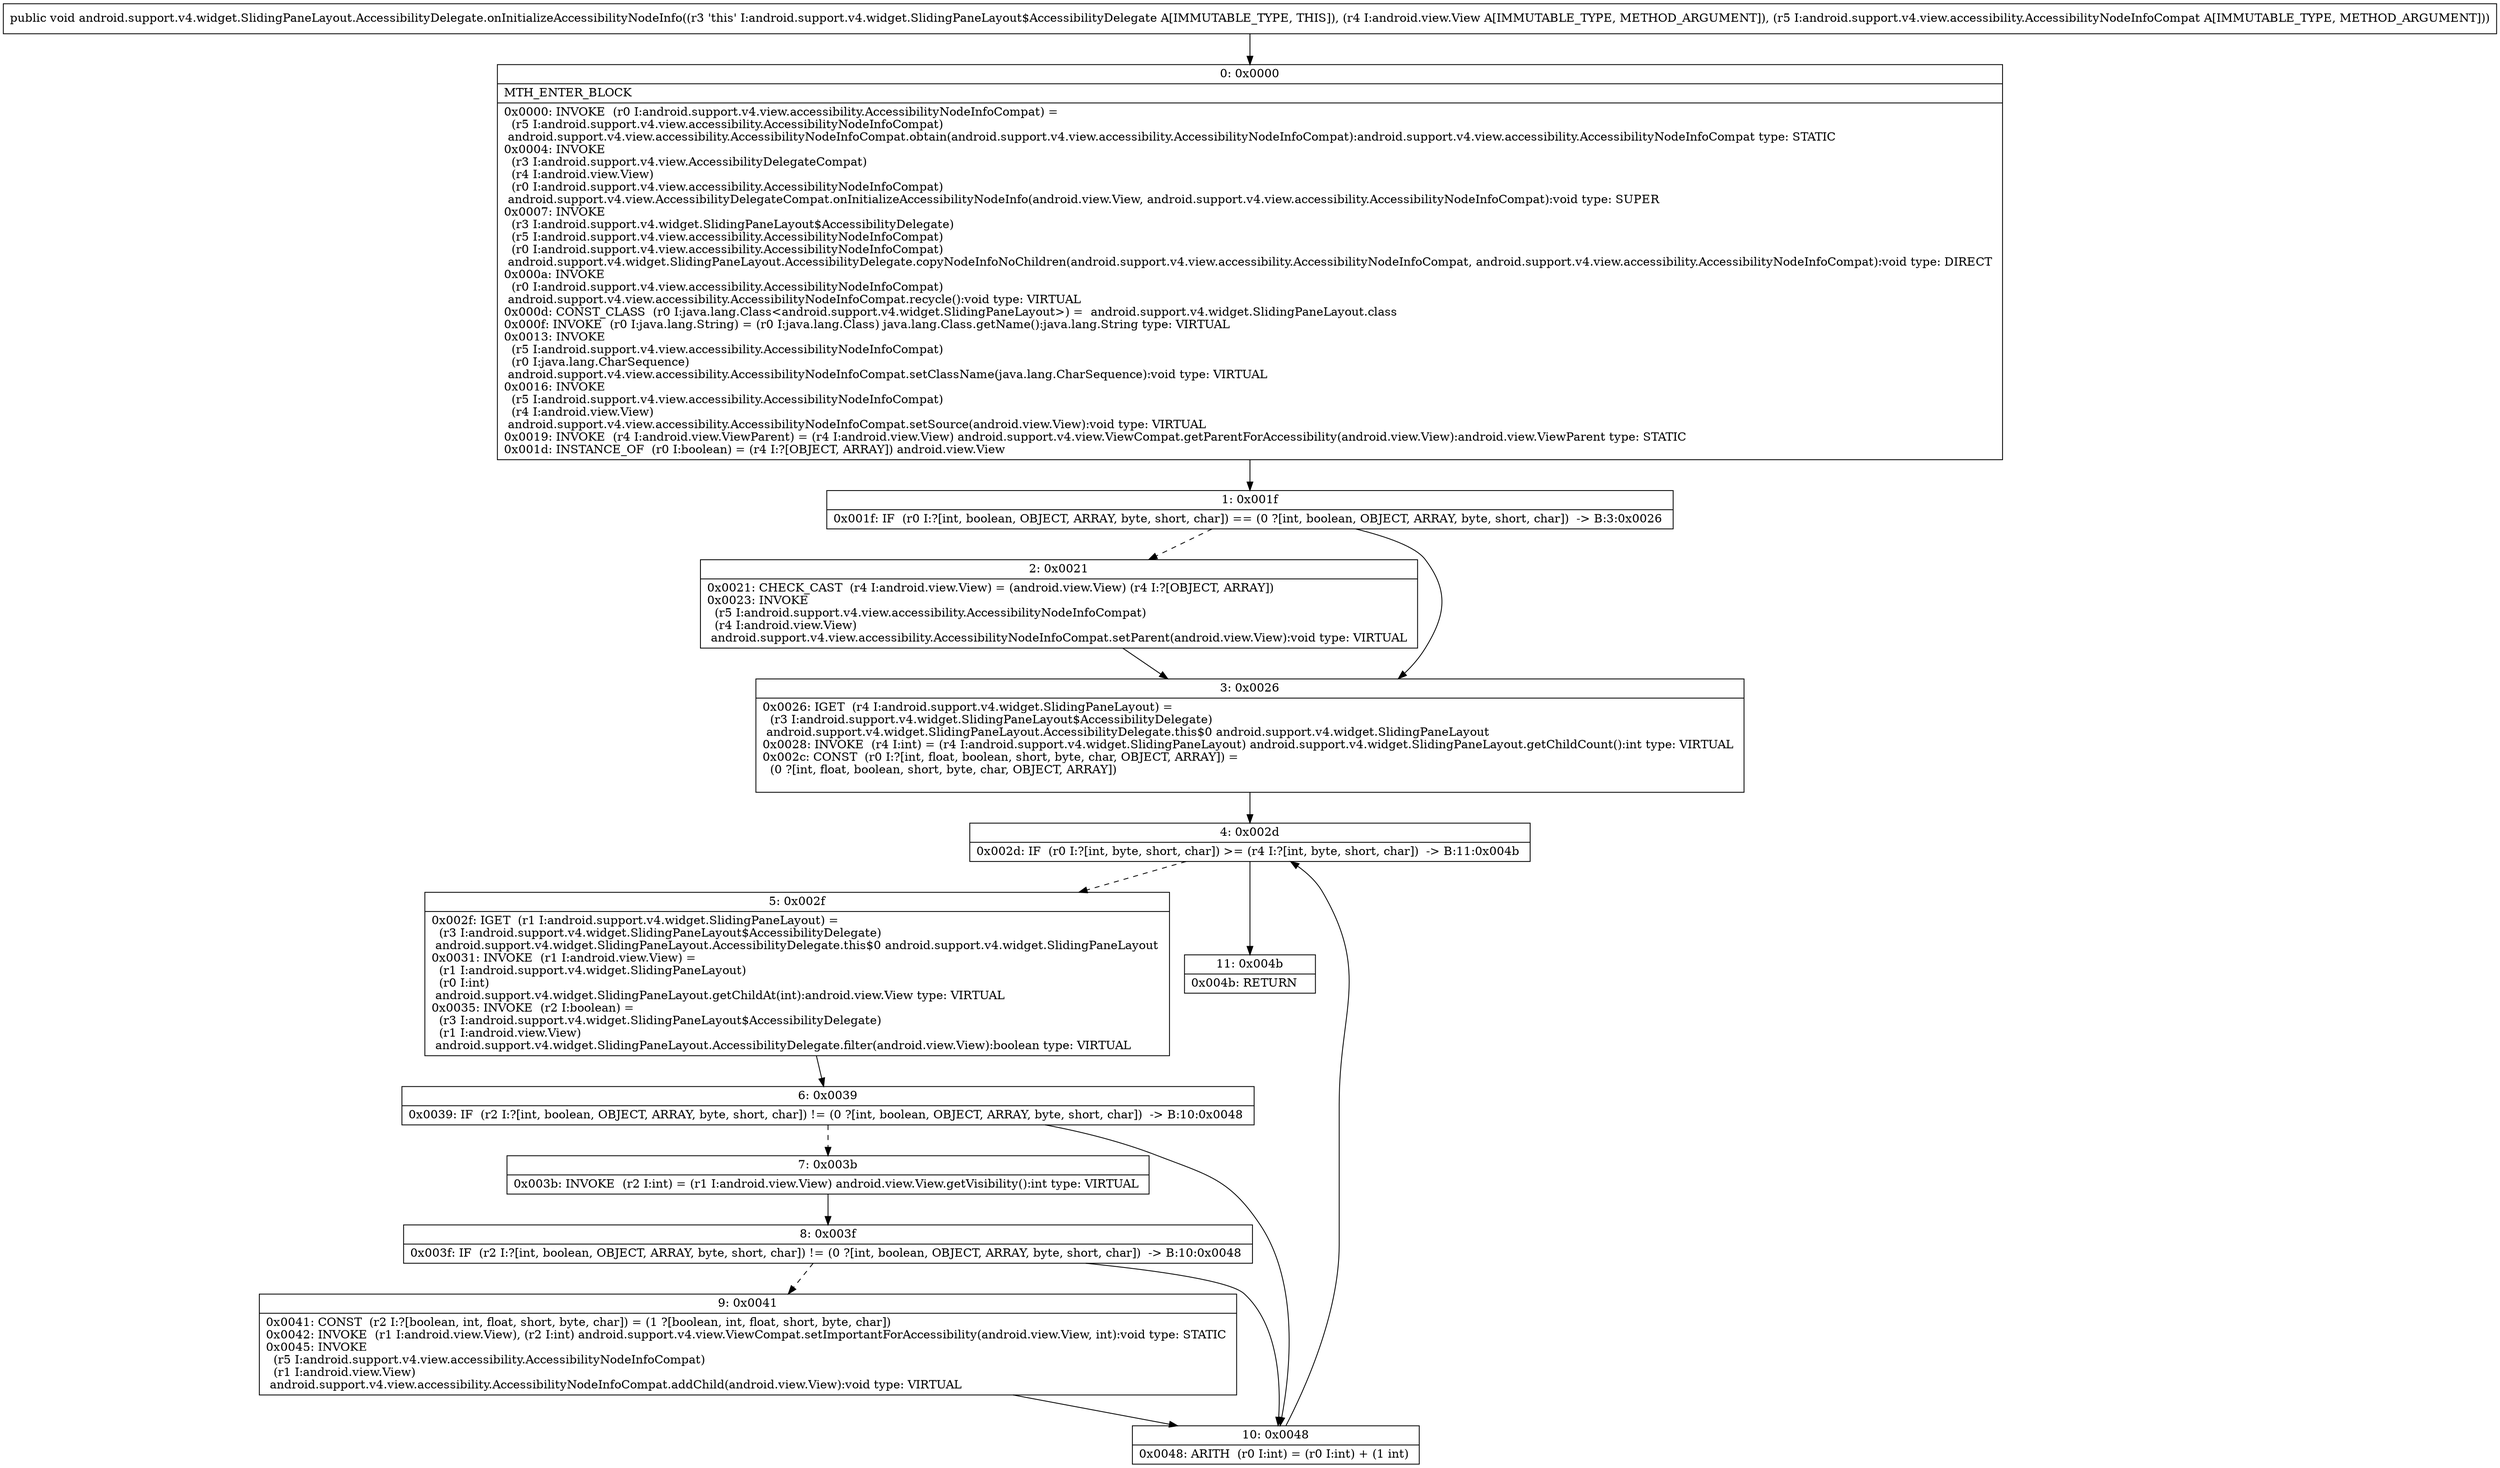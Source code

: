 digraph "CFG forandroid.support.v4.widget.SlidingPaneLayout.AccessibilityDelegate.onInitializeAccessibilityNodeInfo(Landroid\/view\/View;Landroid\/support\/v4\/view\/accessibility\/AccessibilityNodeInfoCompat;)V" {
Node_0 [shape=record,label="{0\:\ 0x0000|MTH_ENTER_BLOCK\l|0x0000: INVOKE  (r0 I:android.support.v4.view.accessibility.AccessibilityNodeInfoCompat) = \l  (r5 I:android.support.v4.view.accessibility.AccessibilityNodeInfoCompat)\l android.support.v4.view.accessibility.AccessibilityNodeInfoCompat.obtain(android.support.v4.view.accessibility.AccessibilityNodeInfoCompat):android.support.v4.view.accessibility.AccessibilityNodeInfoCompat type: STATIC \l0x0004: INVOKE  \l  (r3 I:android.support.v4.view.AccessibilityDelegateCompat)\l  (r4 I:android.view.View)\l  (r0 I:android.support.v4.view.accessibility.AccessibilityNodeInfoCompat)\l android.support.v4.view.AccessibilityDelegateCompat.onInitializeAccessibilityNodeInfo(android.view.View, android.support.v4.view.accessibility.AccessibilityNodeInfoCompat):void type: SUPER \l0x0007: INVOKE  \l  (r3 I:android.support.v4.widget.SlidingPaneLayout$AccessibilityDelegate)\l  (r5 I:android.support.v4.view.accessibility.AccessibilityNodeInfoCompat)\l  (r0 I:android.support.v4.view.accessibility.AccessibilityNodeInfoCompat)\l android.support.v4.widget.SlidingPaneLayout.AccessibilityDelegate.copyNodeInfoNoChildren(android.support.v4.view.accessibility.AccessibilityNodeInfoCompat, android.support.v4.view.accessibility.AccessibilityNodeInfoCompat):void type: DIRECT \l0x000a: INVOKE  \l  (r0 I:android.support.v4.view.accessibility.AccessibilityNodeInfoCompat)\l android.support.v4.view.accessibility.AccessibilityNodeInfoCompat.recycle():void type: VIRTUAL \l0x000d: CONST_CLASS  (r0 I:java.lang.Class\<android.support.v4.widget.SlidingPaneLayout\>) =  android.support.v4.widget.SlidingPaneLayout.class \l0x000f: INVOKE  (r0 I:java.lang.String) = (r0 I:java.lang.Class) java.lang.Class.getName():java.lang.String type: VIRTUAL \l0x0013: INVOKE  \l  (r5 I:android.support.v4.view.accessibility.AccessibilityNodeInfoCompat)\l  (r0 I:java.lang.CharSequence)\l android.support.v4.view.accessibility.AccessibilityNodeInfoCompat.setClassName(java.lang.CharSequence):void type: VIRTUAL \l0x0016: INVOKE  \l  (r5 I:android.support.v4.view.accessibility.AccessibilityNodeInfoCompat)\l  (r4 I:android.view.View)\l android.support.v4.view.accessibility.AccessibilityNodeInfoCompat.setSource(android.view.View):void type: VIRTUAL \l0x0019: INVOKE  (r4 I:android.view.ViewParent) = (r4 I:android.view.View) android.support.v4.view.ViewCompat.getParentForAccessibility(android.view.View):android.view.ViewParent type: STATIC \l0x001d: INSTANCE_OF  (r0 I:boolean) = (r4 I:?[OBJECT, ARRAY]) android.view.View \l}"];
Node_1 [shape=record,label="{1\:\ 0x001f|0x001f: IF  (r0 I:?[int, boolean, OBJECT, ARRAY, byte, short, char]) == (0 ?[int, boolean, OBJECT, ARRAY, byte, short, char])  \-\> B:3:0x0026 \l}"];
Node_2 [shape=record,label="{2\:\ 0x0021|0x0021: CHECK_CAST  (r4 I:android.view.View) = (android.view.View) (r4 I:?[OBJECT, ARRAY]) \l0x0023: INVOKE  \l  (r5 I:android.support.v4.view.accessibility.AccessibilityNodeInfoCompat)\l  (r4 I:android.view.View)\l android.support.v4.view.accessibility.AccessibilityNodeInfoCompat.setParent(android.view.View):void type: VIRTUAL \l}"];
Node_3 [shape=record,label="{3\:\ 0x0026|0x0026: IGET  (r4 I:android.support.v4.widget.SlidingPaneLayout) = \l  (r3 I:android.support.v4.widget.SlidingPaneLayout$AccessibilityDelegate)\l android.support.v4.widget.SlidingPaneLayout.AccessibilityDelegate.this$0 android.support.v4.widget.SlidingPaneLayout \l0x0028: INVOKE  (r4 I:int) = (r4 I:android.support.v4.widget.SlidingPaneLayout) android.support.v4.widget.SlidingPaneLayout.getChildCount():int type: VIRTUAL \l0x002c: CONST  (r0 I:?[int, float, boolean, short, byte, char, OBJECT, ARRAY]) = \l  (0 ?[int, float, boolean, short, byte, char, OBJECT, ARRAY])\l \l}"];
Node_4 [shape=record,label="{4\:\ 0x002d|0x002d: IF  (r0 I:?[int, byte, short, char]) \>= (r4 I:?[int, byte, short, char])  \-\> B:11:0x004b \l}"];
Node_5 [shape=record,label="{5\:\ 0x002f|0x002f: IGET  (r1 I:android.support.v4.widget.SlidingPaneLayout) = \l  (r3 I:android.support.v4.widget.SlidingPaneLayout$AccessibilityDelegate)\l android.support.v4.widget.SlidingPaneLayout.AccessibilityDelegate.this$0 android.support.v4.widget.SlidingPaneLayout \l0x0031: INVOKE  (r1 I:android.view.View) = \l  (r1 I:android.support.v4.widget.SlidingPaneLayout)\l  (r0 I:int)\l android.support.v4.widget.SlidingPaneLayout.getChildAt(int):android.view.View type: VIRTUAL \l0x0035: INVOKE  (r2 I:boolean) = \l  (r3 I:android.support.v4.widget.SlidingPaneLayout$AccessibilityDelegate)\l  (r1 I:android.view.View)\l android.support.v4.widget.SlidingPaneLayout.AccessibilityDelegate.filter(android.view.View):boolean type: VIRTUAL \l}"];
Node_6 [shape=record,label="{6\:\ 0x0039|0x0039: IF  (r2 I:?[int, boolean, OBJECT, ARRAY, byte, short, char]) != (0 ?[int, boolean, OBJECT, ARRAY, byte, short, char])  \-\> B:10:0x0048 \l}"];
Node_7 [shape=record,label="{7\:\ 0x003b|0x003b: INVOKE  (r2 I:int) = (r1 I:android.view.View) android.view.View.getVisibility():int type: VIRTUAL \l}"];
Node_8 [shape=record,label="{8\:\ 0x003f|0x003f: IF  (r2 I:?[int, boolean, OBJECT, ARRAY, byte, short, char]) != (0 ?[int, boolean, OBJECT, ARRAY, byte, short, char])  \-\> B:10:0x0048 \l}"];
Node_9 [shape=record,label="{9\:\ 0x0041|0x0041: CONST  (r2 I:?[boolean, int, float, short, byte, char]) = (1 ?[boolean, int, float, short, byte, char]) \l0x0042: INVOKE  (r1 I:android.view.View), (r2 I:int) android.support.v4.view.ViewCompat.setImportantForAccessibility(android.view.View, int):void type: STATIC \l0x0045: INVOKE  \l  (r5 I:android.support.v4.view.accessibility.AccessibilityNodeInfoCompat)\l  (r1 I:android.view.View)\l android.support.v4.view.accessibility.AccessibilityNodeInfoCompat.addChild(android.view.View):void type: VIRTUAL \l}"];
Node_10 [shape=record,label="{10\:\ 0x0048|0x0048: ARITH  (r0 I:int) = (r0 I:int) + (1 int) \l}"];
Node_11 [shape=record,label="{11\:\ 0x004b|0x004b: RETURN   \l}"];
MethodNode[shape=record,label="{public void android.support.v4.widget.SlidingPaneLayout.AccessibilityDelegate.onInitializeAccessibilityNodeInfo((r3 'this' I:android.support.v4.widget.SlidingPaneLayout$AccessibilityDelegate A[IMMUTABLE_TYPE, THIS]), (r4 I:android.view.View A[IMMUTABLE_TYPE, METHOD_ARGUMENT]), (r5 I:android.support.v4.view.accessibility.AccessibilityNodeInfoCompat A[IMMUTABLE_TYPE, METHOD_ARGUMENT])) }"];
MethodNode -> Node_0;
Node_0 -> Node_1;
Node_1 -> Node_2[style=dashed];
Node_1 -> Node_3;
Node_2 -> Node_3;
Node_3 -> Node_4;
Node_4 -> Node_5[style=dashed];
Node_4 -> Node_11;
Node_5 -> Node_6;
Node_6 -> Node_7[style=dashed];
Node_6 -> Node_10;
Node_7 -> Node_8;
Node_8 -> Node_9[style=dashed];
Node_8 -> Node_10;
Node_9 -> Node_10;
Node_10 -> Node_4;
}

